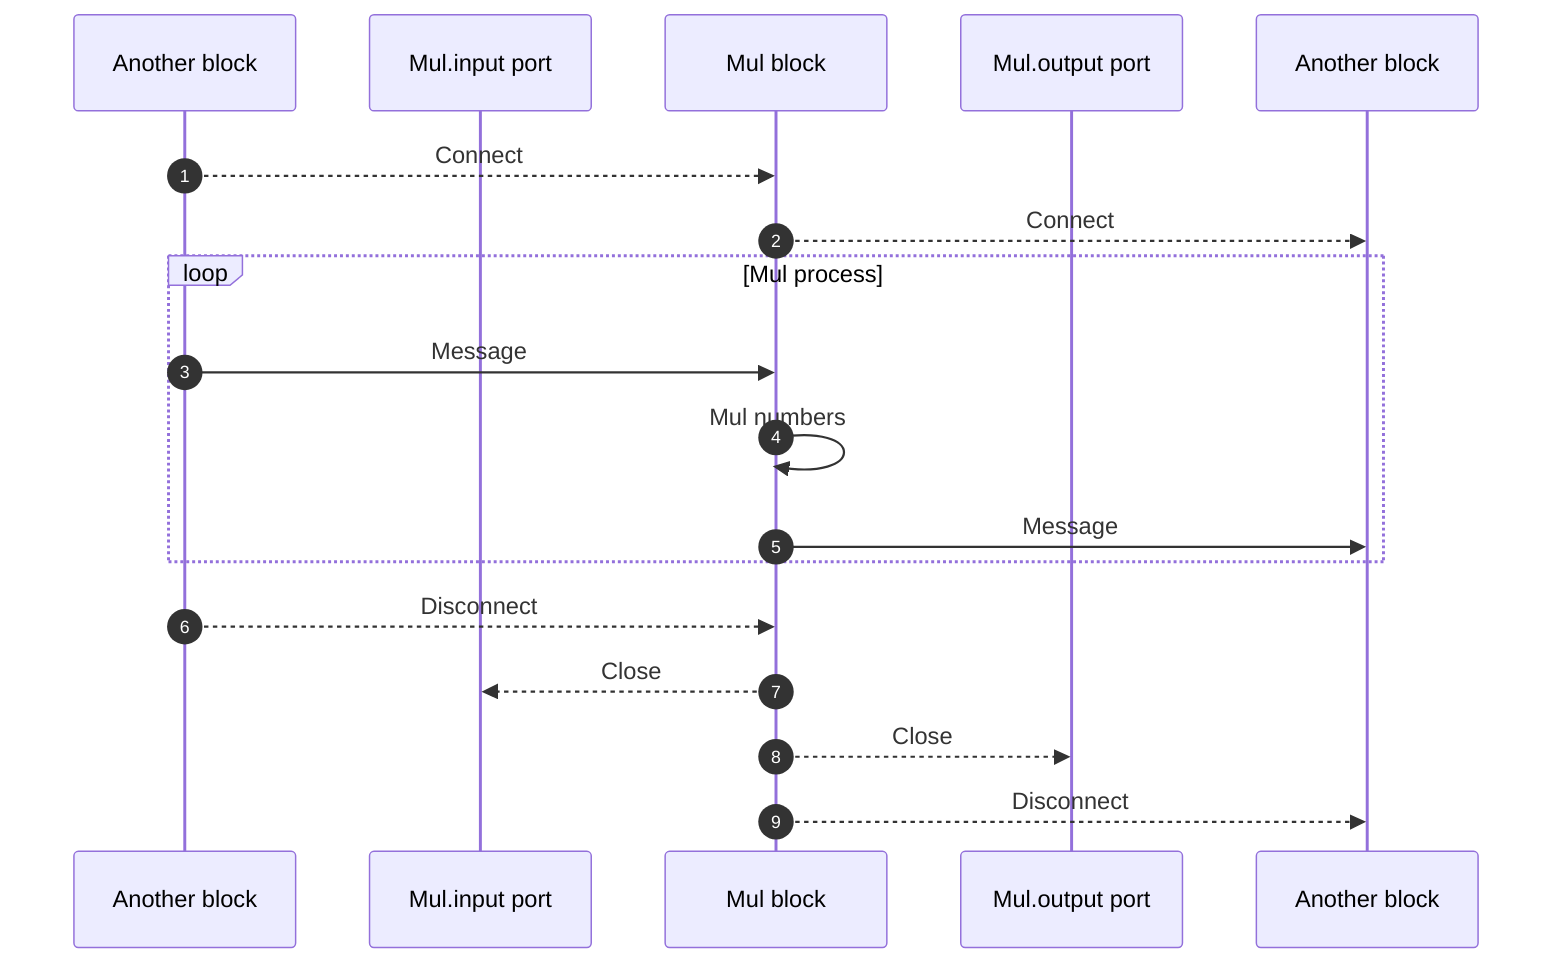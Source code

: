 sequenceDiagram
    autonumber
    participant BlockA as Another block
    participant Mul.input as Mul.input port
    participant Mul as Mul block
    participant Mul.output as Mul.output port
    participant BlockB as Another block

    BlockA-->>Mul: Connect
    Mul-->>BlockB: Connect

    loop Mul process
        BlockA->>Mul: Message
        Mul->>Mul: Mul numbers
        Mul->>BlockB: Message
    end

    BlockA-->>Mul: Disconnect
    Mul-->>Mul.input: Close
    Mul-->>Mul.output: Close
    Mul-->>BlockB: Disconnect